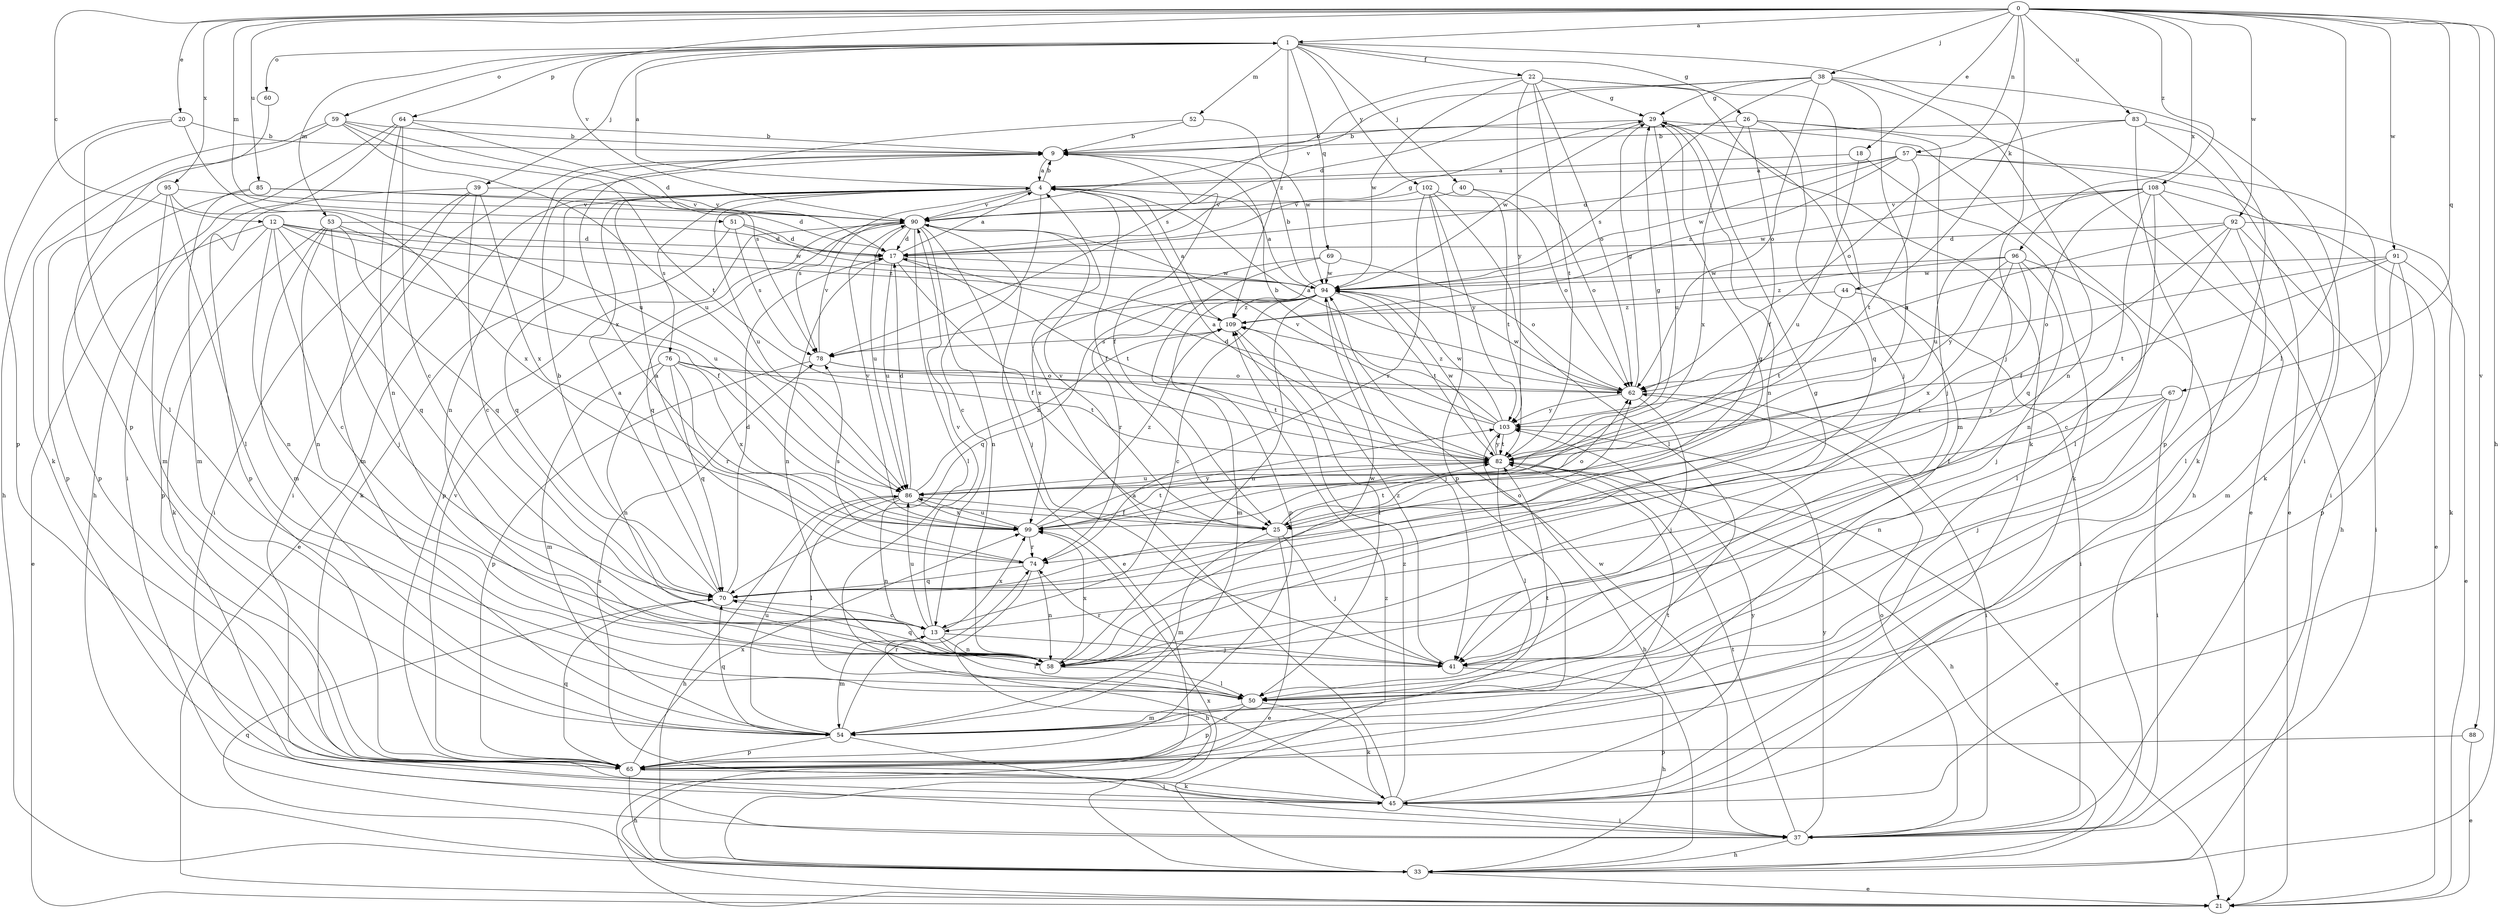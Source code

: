 strict digraph  {
0;
1;
4;
9;
12;
13;
17;
18;
20;
21;
22;
25;
26;
29;
33;
37;
38;
39;
40;
41;
44;
45;
50;
51;
52;
53;
54;
57;
58;
59;
60;
62;
64;
65;
67;
69;
70;
74;
76;
78;
82;
83;
85;
86;
88;
90;
91;
92;
94;
95;
96;
99;
102;
103;
108;
109;
0 -> 1  [label=a];
0 -> 12  [label=c];
0 -> 18  [label=e];
0 -> 20  [label=e];
0 -> 33  [label=h];
0 -> 38  [label=j];
0 -> 44  [label=k];
0 -> 50  [label=l];
0 -> 51  [label=m];
0 -> 57  [label=n];
0 -> 67  [label=q];
0 -> 83  [label=u];
0 -> 85  [label=u];
0 -> 88  [label=v];
0 -> 90  [label=v];
0 -> 91  [label=w];
0 -> 92  [label=w];
0 -> 95  [label=x];
0 -> 96  [label=x];
0 -> 108  [label=z];
1 -> 22  [label=f];
1 -> 26  [label=g];
1 -> 39  [label=j];
1 -> 40  [label=j];
1 -> 41  [label=j];
1 -> 52  [label=m];
1 -> 53  [label=m];
1 -> 59  [label=o];
1 -> 60  [label=o];
1 -> 64  [label=p];
1 -> 69  [label=q];
1 -> 102  [label=y];
1 -> 109  [label=z];
4 -> 1  [label=a];
4 -> 9  [label=b];
4 -> 13  [label=c];
4 -> 21  [label=e];
4 -> 25  [label=f];
4 -> 45  [label=k];
4 -> 76  [label=s];
4 -> 78  [label=s];
4 -> 86  [label=u];
4 -> 90  [label=v];
9 -> 4  [label=a];
9 -> 25  [label=f];
9 -> 37  [label=i];
9 -> 58  [label=n];
12 -> 13  [label=c];
12 -> 17  [label=d];
12 -> 21  [label=e];
12 -> 25  [label=f];
12 -> 58  [label=n];
12 -> 65  [label=p];
12 -> 70  [label=q];
12 -> 94  [label=w];
12 -> 109  [label=z];
13 -> 41  [label=j];
13 -> 50  [label=l];
13 -> 54  [label=m];
13 -> 58  [label=n];
13 -> 86  [label=u];
13 -> 90  [label=v];
13 -> 99  [label=x];
17 -> 4  [label=a];
17 -> 25  [label=f];
17 -> 29  [label=g];
17 -> 58  [label=n];
17 -> 82  [label=t];
17 -> 86  [label=u];
17 -> 94  [label=w];
18 -> 4  [label=a];
18 -> 45  [label=k];
18 -> 86  [label=u];
20 -> 9  [label=b];
20 -> 50  [label=l];
20 -> 65  [label=p];
20 -> 86  [label=u];
22 -> 29  [label=g];
22 -> 41  [label=j];
22 -> 45  [label=k];
22 -> 62  [label=o];
22 -> 78  [label=s];
22 -> 82  [label=t];
22 -> 94  [label=w];
22 -> 103  [label=y];
25 -> 21  [label=e];
25 -> 41  [label=j];
25 -> 54  [label=m];
25 -> 62  [label=o];
25 -> 82  [label=t];
25 -> 90  [label=v];
26 -> 9  [label=b];
26 -> 21  [label=e];
26 -> 25  [label=f];
26 -> 41  [label=j];
26 -> 70  [label=q];
26 -> 99  [label=x];
29 -> 9  [label=b];
29 -> 33  [label=h];
29 -> 54  [label=m];
29 -> 58  [label=n];
29 -> 86  [label=u];
29 -> 94  [label=w];
33 -> 21  [label=e];
33 -> 70  [label=q];
33 -> 99  [label=x];
33 -> 109  [label=z];
37 -> 33  [label=h];
37 -> 62  [label=o];
37 -> 82  [label=t];
37 -> 94  [label=w];
37 -> 103  [label=y];
38 -> 17  [label=d];
38 -> 29  [label=g];
38 -> 37  [label=i];
38 -> 58  [label=n];
38 -> 62  [label=o];
38 -> 78  [label=s];
38 -> 90  [label=v];
38 -> 99  [label=x];
39 -> 13  [label=c];
39 -> 37  [label=i];
39 -> 54  [label=m];
39 -> 65  [label=p];
39 -> 90  [label=v];
39 -> 99  [label=x];
40 -> 62  [label=o];
40 -> 82  [label=t];
40 -> 90  [label=v];
41 -> 33  [label=h];
41 -> 70  [label=q];
41 -> 74  [label=r];
41 -> 109  [label=z];
44 -> 37  [label=i];
44 -> 82  [label=t];
44 -> 109  [label=z];
45 -> 4  [label=a];
45 -> 13  [label=c];
45 -> 37  [label=i];
45 -> 78  [label=s];
45 -> 103  [label=y];
45 -> 109  [label=z];
50 -> 45  [label=k];
50 -> 54  [label=m];
50 -> 65  [label=p];
51 -> 17  [label=d];
51 -> 70  [label=q];
51 -> 78  [label=s];
51 -> 94  [label=w];
52 -> 9  [label=b];
52 -> 94  [label=w];
52 -> 99  [label=x];
53 -> 17  [label=d];
53 -> 41  [label=j];
53 -> 45  [label=k];
53 -> 54  [label=m];
53 -> 58  [label=n];
53 -> 70  [label=q];
53 -> 86  [label=u];
54 -> 37  [label=i];
54 -> 65  [label=p];
54 -> 70  [label=q];
54 -> 74  [label=r];
54 -> 82  [label=t];
54 -> 86  [label=u];
57 -> 4  [label=a];
57 -> 17  [label=d];
57 -> 37  [label=i];
57 -> 45  [label=k];
57 -> 82  [label=t];
57 -> 94  [label=w];
57 -> 109  [label=z];
58 -> 29  [label=g];
58 -> 50  [label=l];
58 -> 94  [label=w];
58 -> 99  [label=x];
59 -> 9  [label=b];
59 -> 33  [label=h];
59 -> 45  [label=k];
59 -> 78  [label=s];
59 -> 82  [label=t];
59 -> 86  [label=u];
60 -> 65  [label=p];
62 -> 4  [label=a];
62 -> 29  [label=g];
62 -> 37  [label=i];
62 -> 41  [label=j];
62 -> 94  [label=w];
62 -> 103  [label=y];
62 -> 109  [label=z];
64 -> 9  [label=b];
64 -> 13  [label=c];
64 -> 17  [label=d];
64 -> 33  [label=h];
64 -> 37  [label=i];
64 -> 58  [label=n];
65 -> 33  [label=h];
65 -> 45  [label=k];
65 -> 70  [label=q];
65 -> 82  [label=t];
65 -> 90  [label=v];
65 -> 99  [label=x];
67 -> 25  [label=f];
67 -> 37  [label=i];
67 -> 41  [label=j];
67 -> 58  [label=n];
67 -> 103  [label=y];
69 -> 62  [label=o];
69 -> 65  [label=p];
69 -> 94  [label=w];
69 -> 99  [label=x];
70 -> 4  [label=a];
70 -> 9  [label=b];
70 -> 13  [label=c];
70 -> 17  [label=d];
70 -> 29  [label=g];
70 -> 62  [label=o];
74 -> 4  [label=a];
74 -> 33  [label=h];
74 -> 58  [label=n];
74 -> 70  [label=q];
74 -> 78  [label=s];
76 -> 54  [label=m];
76 -> 58  [label=n];
76 -> 62  [label=o];
76 -> 70  [label=q];
76 -> 74  [label=r];
76 -> 82  [label=t];
76 -> 99  [label=x];
78 -> 62  [label=o];
78 -> 65  [label=p];
78 -> 82  [label=t];
78 -> 90  [label=v];
82 -> 4  [label=a];
82 -> 21  [label=e];
82 -> 29  [label=g];
82 -> 33  [label=h];
82 -> 50  [label=l];
82 -> 86  [label=u];
82 -> 94  [label=w];
82 -> 103  [label=y];
83 -> 9  [label=b];
83 -> 21  [label=e];
83 -> 45  [label=k];
83 -> 62  [label=o];
83 -> 65  [label=p];
85 -> 17  [label=d];
85 -> 54  [label=m];
85 -> 65  [label=p];
85 -> 90  [label=v];
86 -> 17  [label=d];
86 -> 25  [label=f];
86 -> 33  [label=h];
86 -> 50  [label=l];
86 -> 58  [label=n];
86 -> 99  [label=x];
86 -> 109  [label=z];
88 -> 21  [label=e];
88 -> 65  [label=p];
90 -> 17  [label=d];
90 -> 21  [label=e];
90 -> 41  [label=j];
90 -> 50  [label=l];
90 -> 58  [label=n];
90 -> 65  [label=p];
90 -> 70  [label=q];
90 -> 86  [label=u];
91 -> 21  [label=e];
91 -> 54  [label=m];
91 -> 62  [label=o];
91 -> 65  [label=p];
91 -> 82  [label=t];
91 -> 94  [label=w];
92 -> 13  [label=c];
92 -> 17  [label=d];
92 -> 25  [label=f];
92 -> 37  [label=i];
92 -> 45  [label=k];
92 -> 50  [label=l];
92 -> 62  [label=o];
94 -> 4  [label=a];
94 -> 9  [label=b];
94 -> 13  [label=c];
94 -> 41  [label=j];
94 -> 54  [label=m];
94 -> 58  [label=n];
94 -> 70  [label=q];
94 -> 74  [label=r];
94 -> 82  [label=t];
94 -> 109  [label=z];
95 -> 50  [label=l];
95 -> 54  [label=m];
95 -> 65  [label=p];
95 -> 90  [label=v];
95 -> 99  [label=x];
96 -> 41  [label=j];
96 -> 50  [label=l];
96 -> 74  [label=r];
96 -> 94  [label=w];
96 -> 99  [label=x];
96 -> 103  [label=y];
96 -> 109  [label=z];
99 -> 74  [label=r];
99 -> 82  [label=t];
99 -> 86  [label=u];
99 -> 90  [label=v];
99 -> 103  [label=y];
99 -> 109  [label=z];
102 -> 50  [label=l];
102 -> 62  [label=o];
102 -> 65  [label=p];
102 -> 74  [label=r];
102 -> 90  [label=v];
102 -> 103  [label=y];
103 -> 9  [label=b];
103 -> 17  [label=d];
103 -> 33  [label=h];
103 -> 82  [label=t];
103 -> 90  [label=v];
103 -> 94  [label=w];
108 -> 21  [label=e];
108 -> 33  [label=h];
108 -> 50  [label=l];
108 -> 58  [label=n];
108 -> 70  [label=q];
108 -> 86  [label=u];
108 -> 90  [label=v];
108 -> 94  [label=w];
109 -> 4  [label=a];
109 -> 50  [label=l];
109 -> 78  [label=s];
}
